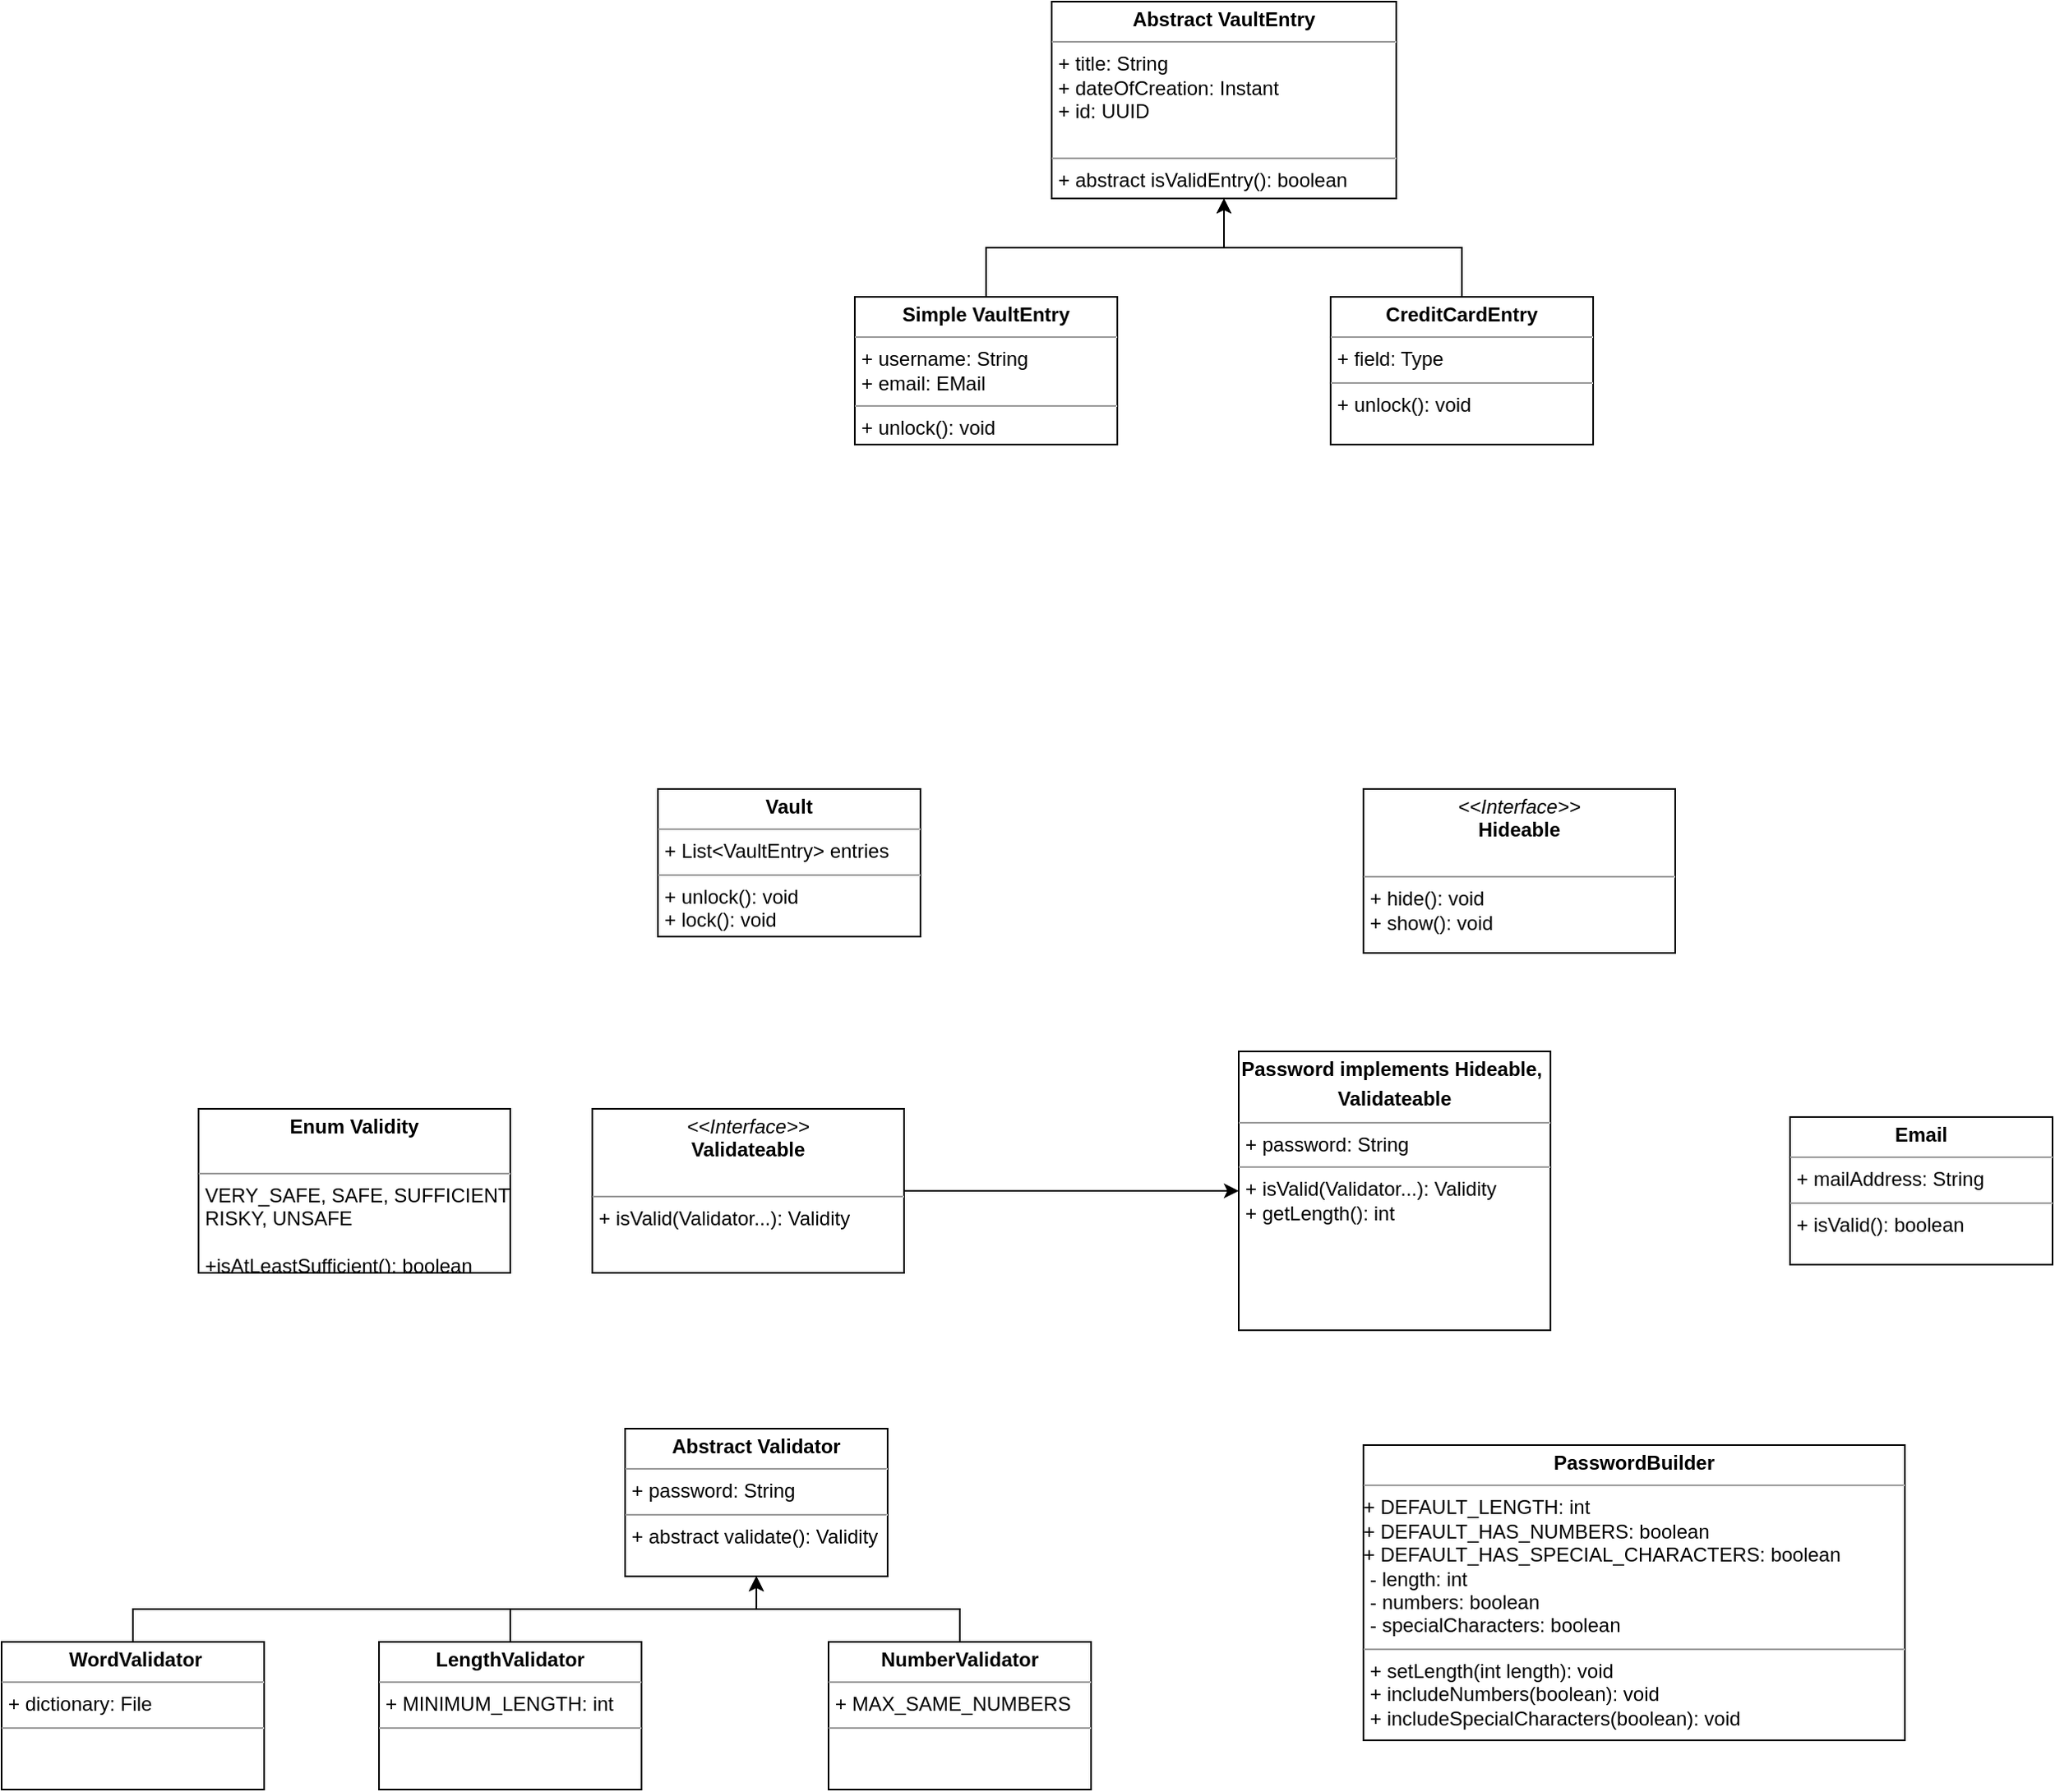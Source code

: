 <mxfile version="14.5.1" type="device"><diagram id="3RmZlifEeW_TOqyds3bL" name="Seite-1"><mxGraphModel dx="2249" dy="822" grid="1" gridSize="10" guides="1" tooltips="1" connect="1" arrows="1" fold="1" page="1" pageScale="1" pageWidth="827" pageHeight="1169" math="0" shadow="0"><root><mxCell id="0"/><mxCell id="1" parent="0"/><mxCell id="5hlbw925PpStfsggrCEK-3" value="&lt;p style=&quot;margin: 0px ; margin-top: 4px ; text-align: center&quot;&gt;&lt;b&gt;Vault&lt;/b&gt;&lt;/p&gt;&lt;hr size=&quot;1&quot;&gt;&lt;p style=&quot;margin: 0px ; margin-left: 4px&quot;&gt;+ List&amp;lt;VaultEntry&amp;gt; entries&lt;/p&gt;&lt;hr size=&quot;1&quot;&gt;&lt;p style=&quot;margin: 0px ; margin-left: 4px&quot;&gt;+ unlock(): void&lt;/p&gt;&lt;p style=&quot;margin: 0px ; margin-left: 4px&quot;&gt;+ lock(): void&lt;/p&gt;" style="verticalAlign=top;align=left;overflow=fill;fontSize=12;fontFamily=Helvetica;html=1;" parent="1" vertex="1"><mxGeometry x="60" y="530" width="160" height="90" as="geometry"/></mxCell><mxCell id="5hlbw925PpStfsggrCEK-4" value="&lt;p style=&quot;margin: 0px ; margin-top: 4px ; text-align: center&quot;&gt;&lt;b&gt;Abstract VaultEntry&lt;/b&gt;&lt;/p&gt;&lt;hr size=&quot;1&quot;&gt;&lt;p style=&quot;margin: 0px ; margin-left: 4px&quot;&gt;+ title: String&lt;/p&gt;&lt;p style=&quot;margin: 0px ; margin-left: 4px&quot;&gt;+ dateOfCreation: Instant&lt;/p&gt;&lt;p style=&quot;margin: 0px ; margin-left: 4px&quot;&gt;+ id: UUID&lt;/p&gt;&lt;p style=&quot;margin: 0px ; margin-left: 4px&quot;&gt;&lt;br&gt;&lt;/p&gt;&lt;hr size=&quot;1&quot;&gt;&lt;p style=&quot;margin: 0px ; margin-left: 4px&quot;&gt;+ abstract isValidEntry(): boolean&lt;/p&gt;" style="verticalAlign=top;align=left;overflow=fill;fontSize=12;fontFamily=Helvetica;html=1;" parent="1" vertex="1"><mxGeometry x="300" y="50" width="210" height="120" as="geometry"/></mxCell><mxCell id="5hlbw925PpStfsggrCEK-8" style="edgeStyle=orthogonalEdgeStyle;rounded=0;orthogonalLoop=1;jettySize=auto;html=1;entryX=0.5;entryY=1;entryDx=0;entryDy=0;" parent="1" source="5hlbw925PpStfsggrCEK-5" target="5hlbw925PpStfsggrCEK-4" edge="1"><mxGeometry relative="1" as="geometry"/></mxCell><mxCell id="5hlbw925PpStfsggrCEK-5" value="&lt;p style=&quot;margin: 0px ; margin-top: 4px ; text-align: center&quot;&gt;&lt;b&gt;Simple VaultEntry&lt;/b&gt;&lt;/p&gt;&lt;hr size=&quot;1&quot;&gt;&lt;p style=&quot;margin: 0px ; margin-left: 4px&quot;&gt;+ username: String&lt;/p&gt;&lt;p style=&quot;margin: 0px ; margin-left: 4px&quot;&gt;+ email: EMail&lt;/p&gt;&lt;hr size=&quot;1&quot;&gt;&lt;p style=&quot;margin: 0px ; margin-left: 4px&quot;&gt;+ unlock(): void&lt;/p&gt;" style="verticalAlign=top;align=left;overflow=fill;fontSize=12;fontFamily=Helvetica;html=1;" parent="1" vertex="1"><mxGeometry x="180" y="230" width="160" height="90" as="geometry"/></mxCell><mxCell id="5hlbw925PpStfsggrCEK-11" style="edgeStyle=orthogonalEdgeStyle;rounded=0;orthogonalLoop=1;jettySize=auto;html=1;" parent="1" source="5hlbw925PpStfsggrCEK-6" target="5hlbw925PpStfsggrCEK-4" edge="1"><mxGeometry relative="1" as="geometry"/></mxCell><mxCell id="5hlbw925PpStfsggrCEK-6" value="&lt;p style=&quot;margin: 0px ; margin-top: 4px ; text-align: center&quot;&gt;&lt;b&gt;CreditCardEntry&lt;/b&gt;&lt;/p&gt;&lt;hr size=&quot;1&quot;&gt;&lt;p style=&quot;margin: 0px ; margin-left: 4px&quot;&gt;+ field: Type&lt;/p&gt;&lt;hr size=&quot;1&quot;&gt;&lt;p style=&quot;margin: 0px ; margin-left: 4px&quot;&gt;+ unlock(): void&lt;/p&gt;" style="verticalAlign=top;align=left;overflow=fill;fontSize=12;fontFamily=Helvetica;html=1;" parent="1" vertex="1"><mxGeometry x="470" y="230" width="160" height="90" as="geometry"/></mxCell><mxCell id="5hlbw925PpStfsggrCEK-7" value="&lt;p style=&quot;margin: 0px ; margin-top: 4px ; text-align: center&quot;&gt;&lt;b&gt;Email&lt;/b&gt;&lt;/p&gt;&lt;hr size=&quot;1&quot;&gt;&lt;p style=&quot;margin: 0px ; margin-left: 4px&quot;&gt;+ mailAddress: String&lt;/p&gt;&lt;hr size=&quot;1&quot;&gt;&lt;p style=&quot;margin: 0px ; margin-left: 4px&quot;&gt;+ isValid(): boolean&lt;/p&gt;" style="verticalAlign=top;align=left;overflow=fill;fontSize=12;fontFamily=Helvetica;html=1;" parent="1" vertex="1"><mxGeometry x="750" y="730" width="160" height="90" as="geometry"/></mxCell><mxCell id="5hlbw925PpStfsggrCEK-12" value="&lt;p style=&quot;margin: 0px ; margin-top: 4px ; text-align: center&quot;&gt;&lt;i&gt;&amp;lt;&amp;lt;Interface&amp;gt;&amp;gt;&lt;/i&gt;&lt;br&gt;&lt;b&gt;Hideable&lt;/b&gt;&lt;/p&gt;&lt;p style=&quot;margin: 0px ; margin-left: 4px&quot;&gt;&lt;br&gt;&lt;/p&gt;&lt;hr size=&quot;1&quot;&gt;&lt;p style=&quot;margin: 0px ; margin-left: 4px&quot;&gt;+ hide(): void&lt;/p&gt;&lt;p style=&quot;margin: 0px ; margin-left: 4px&quot;&gt;+ show(): void&lt;/p&gt;" style="verticalAlign=top;align=left;overflow=fill;fontSize=12;fontFamily=Helvetica;html=1;" parent="1" vertex="1"><mxGeometry x="490" y="530" width="190" height="100" as="geometry"/></mxCell><mxCell id="5hlbw925PpStfsggrCEK-13" value="&lt;p style=&quot;margin: 0px ; margin-top: 4px ; text-align: center&quot;&gt;&lt;b&gt;Password implements Hideable,&amp;nbsp;&lt;/b&gt;&lt;/p&gt;&lt;p style=&quot;margin: 0px ; margin-top: 4px ; text-align: center&quot;&gt;&lt;b&gt;Validateable&lt;/b&gt;&lt;/p&gt;&lt;hr size=&quot;1&quot;&gt;&lt;p style=&quot;margin: 0px ; margin-left: 4px&quot;&gt;+ password: String&lt;/p&gt;&lt;hr size=&quot;1&quot;&gt;&lt;p style=&quot;margin: 0px ; margin-left: 4px&quot;&gt;+ isValid(Validator...): Validity&lt;/p&gt;&lt;p style=&quot;margin: 0px ; margin-left: 4px&quot;&gt;+ getLength(): int&lt;/p&gt;" style="verticalAlign=top;align=left;overflow=fill;fontSize=12;fontFamily=Helvetica;html=1;" parent="1" vertex="1"><mxGeometry x="414" y="690" width="190" height="170" as="geometry"/></mxCell><mxCell id="5hlbw925PpStfsggrCEK-14" value="&lt;p style=&quot;margin: 0px ; margin-top: 4px ; text-align: center&quot;&gt;&lt;b&gt;Abstract Validator&lt;/b&gt;&lt;/p&gt;&lt;hr size=&quot;1&quot;&gt;&lt;p style=&quot;margin: 0px ; margin-left: 4px&quot;&gt;+ password: String&lt;/p&gt;&lt;hr size=&quot;1&quot;&gt;&lt;p style=&quot;margin: 0px ; margin-left: 4px&quot;&gt;+ abstract validate(): Validity&lt;/p&gt;" style="verticalAlign=top;align=left;overflow=fill;fontSize=12;fontFamily=Helvetica;html=1;" parent="1" vertex="1"><mxGeometry x="40" y="920" width="160" height="90" as="geometry"/></mxCell><mxCell id="5hlbw925PpStfsggrCEK-21" style="edgeStyle=orthogonalEdgeStyle;rounded=0;orthogonalLoop=1;jettySize=auto;html=1;" parent="1" source="5hlbw925PpStfsggrCEK-15" target="5hlbw925PpStfsggrCEK-13" edge="1"><mxGeometry relative="1" as="geometry"/></mxCell><mxCell id="5hlbw925PpStfsggrCEK-15" value="&lt;p style=&quot;margin: 0px ; margin-top: 4px ; text-align: center&quot;&gt;&lt;i&gt;&amp;lt;&amp;lt;Interface&amp;gt;&amp;gt;&lt;/i&gt;&lt;br&gt;&lt;b&gt;Validateable&lt;/b&gt;&lt;/p&gt;&lt;p style=&quot;margin: 0px ; margin-left: 4px&quot;&gt;&lt;br&gt;&lt;/p&gt;&lt;hr size=&quot;1&quot;&gt;&lt;p style=&quot;margin: 0px ; margin-left: 4px&quot;&gt;+ isValid(Validator...): Validity&lt;/p&gt;" style="verticalAlign=top;align=left;overflow=fill;fontSize=12;fontFamily=Helvetica;html=1;" parent="1" vertex="1"><mxGeometry x="20" y="725" width="190" height="100" as="geometry"/></mxCell><mxCell id="5hlbw925PpStfsggrCEK-18" style="edgeStyle=orthogonalEdgeStyle;rounded=0;orthogonalLoop=1;jettySize=auto;html=1;entryX=0.5;entryY=1;entryDx=0;entryDy=0;" parent="1" source="5hlbw925PpStfsggrCEK-16" target="5hlbw925PpStfsggrCEK-14" edge="1"><mxGeometry relative="1" as="geometry"/></mxCell><mxCell id="5hlbw925PpStfsggrCEK-16" value="&lt;p style=&quot;margin: 0px ; margin-top: 4px ; text-align: center&quot;&gt;&lt;b&gt;LengthValidator&lt;/b&gt;&lt;/p&gt;&lt;hr size=&quot;1&quot;&gt;&lt;p style=&quot;margin: 0px ; margin-left: 4px&quot;&gt;+ MINIMUM_LENGTH: int&lt;/p&gt;&lt;hr size=&quot;1&quot;&gt;&lt;p style=&quot;margin: 0px ; margin-left: 4px&quot;&gt;&lt;br&gt;&lt;/p&gt;" style="verticalAlign=top;align=left;overflow=fill;fontSize=12;fontFamily=Helvetica;html=1;" parent="1" vertex="1"><mxGeometry x="-110" y="1050" width="160" height="90" as="geometry"/></mxCell><mxCell id="5hlbw925PpStfsggrCEK-20" style="edgeStyle=orthogonalEdgeStyle;rounded=0;orthogonalLoop=1;jettySize=auto;html=1;entryX=0.5;entryY=1;entryDx=0;entryDy=0;" parent="1" source="5hlbw925PpStfsggrCEK-17" target="5hlbw925PpStfsggrCEK-14" edge="1"><mxGeometry relative="1" as="geometry"/></mxCell><mxCell id="5hlbw925PpStfsggrCEK-17" value="&lt;p style=&quot;margin: 0px ; margin-top: 4px ; text-align: center&quot;&gt;&lt;b&gt;NumberValidator&lt;/b&gt;&lt;/p&gt;&lt;hr size=&quot;1&quot;&gt;&lt;p style=&quot;margin: 0px ; margin-left: 4px&quot;&gt;+ MAX_SAME_NUMBERS&lt;/p&gt;&lt;hr size=&quot;1&quot;&gt;&lt;p style=&quot;margin: 0px ; margin-left: 4px&quot;&gt;&lt;br&gt;&lt;/p&gt;" style="verticalAlign=top;align=left;overflow=fill;fontSize=12;fontFamily=Helvetica;html=1;" parent="1" vertex="1"><mxGeometry x="164" y="1050" width="160" height="90" as="geometry"/></mxCell><mxCell id="5hlbw925PpStfsggrCEK-22" value="&lt;p style=&quot;margin: 0px ; margin-top: 4px ; text-align: center&quot;&gt;&lt;b&gt;Enum Validity&lt;/b&gt;&lt;/p&gt;&lt;p style=&quot;margin: 0px ; margin-left: 4px&quot;&gt;&lt;br&gt;&lt;/p&gt;&lt;hr size=&quot;1&quot;&gt;&lt;p style=&quot;margin: 0px ; margin-left: 4px&quot;&gt;VERY_SAFE, SAFE, SUFFICIENT,&amp;nbsp;&lt;/p&gt;&lt;p style=&quot;margin: 0px ; margin-left: 4px&quot;&gt;RISKY, UNSAFE&lt;/p&gt;&lt;p style=&quot;margin: 0px ; margin-left: 4px&quot;&gt;&lt;br&gt;&lt;/p&gt;&lt;p style=&quot;margin: 0px ; margin-left: 4px&quot;&gt;+isAtLeastSufficient(): boolean&lt;/p&gt;" style="verticalAlign=top;align=left;overflow=fill;fontSize=12;fontFamily=Helvetica;html=1;" parent="1" vertex="1"><mxGeometry x="-220" y="725" width="190" height="100" as="geometry"/></mxCell><mxCell id="dpy9Ds7_r_iZGfEpiJY6-2" value="&lt;p style=&quot;margin: 0px ; margin-top: 4px ; text-align: center&quot;&gt;&lt;b&gt;PasswordBuilder&lt;/b&gt;&lt;/p&gt;&lt;hr size=&quot;1&quot;&gt;+ DEFAULT_LENGTH: int&amp;nbsp;&lt;br&gt;+ DEFAULT_HAS_NUMBERS: boolean&lt;br&gt;+ DEFAULT_HAS_SPECIAL_CHARACTERS: boolean&lt;br&gt;&lt;p style=&quot;margin: 0px ; margin-left: 4px&quot;&gt;- length: int&lt;/p&gt;&lt;p style=&quot;margin: 0px ; margin-left: 4px&quot;&gt;- numbers: boolean&lt;/p&gt;&lt;p style=&quot;margin: 0px ; margin-left: 4px&quot;&gt;- specialCharacters: boolean&lt;/p&gt;&lt;hr size=&quot;1&quot;&gt;&lt;p style=&quot;margin: 0px ; margin-left: 4px&quot;&gt;+ setLength(int length): void&lt;/p&gt;&lt;p style=&quot;margin: 0px ; margin-left: 4px&quot;&gt;+ includeNumbers(boolean): void&lt;/p&gt;&lt;p style=&quot;margin: 0px ; margin-left: 4px&quot;&gt;+ includeSpecialCharacters(boolean): void&lt;/p&gt;" style="verticalAlign=top;align=left;overflow=fill;fontSize=12;fontFamily=Helvetica;html=1;" vertex="1" parent="1"><mxGeometry x="490" y="930" width="330" height="180" as="geometry"/></mxCell><mxCell id="dpy9Ds7_r_iZGfEpiJY6-5" style="edgeStyle=orthogonalEdgeStyle;rounded=0;orthogonalLoop=1;jettySize=auto;html=1;entryX=0.5;entryY=1;entryDx=0;entryDy=0;" edge="1" parent="1" source="dpy9Ds7_r_iZGfEpiJY6-4" target="5hlbw925PpStfsggrCEK-14"><mxGeometry relative="1" as="geometry"><Array as="points"><mxPoint x="-260" y="1030"/><mxPoint x="120" y="1030"/></Array></mxGeometry></mxCell><mxCell id="dpy9Ds7_r_iZGfEpiJY6-4" value="&lt;p style=&quot;margin: 0px ; margin-top: 4px ; text-align: center&quot;&gt;&lt;b&gt;&amp;nbsp;WordValidator&lt;/b&gt;&lt;/p&gt;&lt;hr size=&quot;1&quot;&gt;&lt;p style=&quot;margin: 0px ; margin-left: 4px&quot;&gt;+ dictionary: File&lt;/p&gt;&lt;hr size=&quot;1&quot;&gt;&lt;p style=&quot;margin: 0px ; margin-left: 4px&quot;&gt;&lt;br&gt;&lt;/p&gt;" style="verticalAlign=top;align=left;overflow=fill;fontSize=12;fontFamily=Helvetica;html=1;" vertex="1" parent="1"><mxGeometry x="-340" y="1050" width="160" height="90" as="geometry"/></mxCell></root></mxGraphModel></diagram></mxfile>
